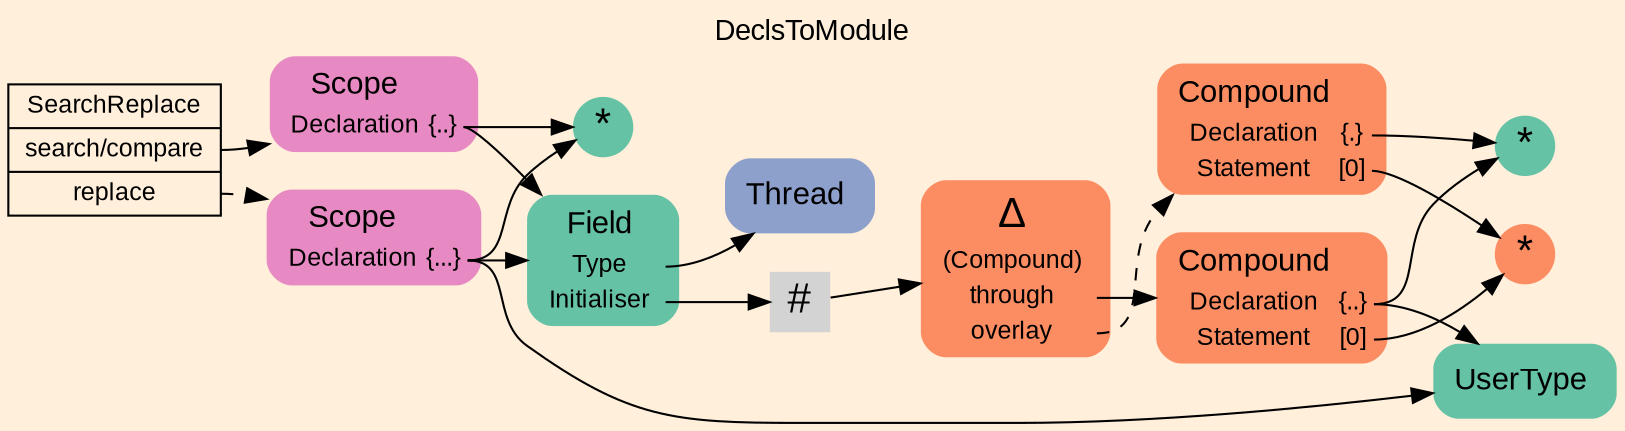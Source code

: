 digraph "DeclsToModule" {
label = "DeclsToModule"
labelloc = t
graph [
    rankdir = "LR"
    ranksep = 0.3
    bgcolor = antiquewhite1
    color = black
    fontcolor = black
    fontname = "Arial"
];
node [
    fontname = "Arial"
];
edge [
    fontname = "Arial"
];

// -------------------- transformation figure --------------------
// -------- block CR#B-4-81 ----------
"CR#B-4-81" [
    shape = "record"
    fillcolor = antiquewhite1
    fontsize = "12"
    fontcolor = black
    label = "<fixed> SearchReplace | <port0> search/compare | <port1> replace"
    style = "filled"
    color = black
];

// -------- block #B-2-1761 ----------
"#B-2-1761" [
    shape = "plaintext"
    fillcolor = "/set28/4"
    fontsize = "12"
    fontcolor = black
    label = <<TABLE BORDER="0" CELLBORDER="0" CELLSPACING="0">
     <TR><TD><FONT POINT-SIZE="15" COLOR="black">Scope</FONT></TD><TD></TD></TR>
     <TR><TD><FONT POINT-SIZE="12" COLOR="black">Declaration</FONT></TD><TD PORT="port0"><FONT POINT-SIZE="12" COLOR="black">{..}</FONT></TD></TR>
    </TABLE>>
    style = "rounded,filled"
];

// -------- block #B-2-1763 ----------
"#B-2-1763" [
    shape = "circle"
    fillcolor = "/set28/1"
    fontsize = "12"
    fontcolor = black
    label = <<FONT POINT-SIZE="20" COLOR="black">*</FONT>>
    style = "filled"
    penwidth = 0.0
    fixedsize = true
    width = 0.4
    height = 0.4
];

// -------- block #B-2-1766 ----------
"#B-2-1766" [
    shape = "plaintext"
    fillcolor = "/set28/1"
    fontsize = "12"
    fontcolor = black
    label = <<TABLE BORDER="0" CELLBORDER="0" CELLSPACING="0">
     <TR><TD><FONT POINT-SIZE="15" COLOR="black">Field</FONT></TD><TD></TD></TR>
     <TR><TD><FONT POINT-SIZE="12" COLOR="black">Type</FONT></TD><TD PORT="port0"></TD></TR>
     <TR><TD><FONT POINT-SIZE="12" COLOR="black">Initialiser</FONT></TD><TD PORT="port1"></TD></TR>
    </TABLE>>
    style = "rounded,filled"
];

// -------- block #B-2-1768 ----------
"#B-2-1768" [
    shape = "plaintext"
    fillcolor = "/set28/3"
    fontsize = "12"
    fontcolor = black
    label = <<TABLE BORDER="0" CELLBORDER="0" CELLSPACING="0">
     <TR><TD><FONT POINT-SIZE="15" COLOR="black">Thread</FONT></TD><TD></TD></TR>
    </TABLE>>
    style = "rounded,filled"
];

// -------- block #B-2-1769 ----------
"#B-2-1769" [
    shape = "square"
    fontsize = "12"
    fontcolor = black
    label = <<FONT POINT-SIZE="20" COLOR="black">#</FONT>>
    style = "filled"
    penwidth = 0.0
    fixedsize = true
    width = 0.4
    height = 0.4
];

// -------- block #B-2-1772 ----------
"#B-2-1772" [
    shape = "plaintext"
    fillcolor = "/set28/2"
    fontsize = "12"
    fontcolor = black
    label = <<TABLE BORDER="0" CELLBORDER="0" CELLSPACING="0">
     <TR><TD><FONT POINT-SIZE="20" COLOR="black">Δ</FONT></TD><TD></TD></TR>
     <TR><TD><FONT POINT-SIZE="12" COLOR="black">(Compound)</FONT></TD><TD PORT="port0"></TD></TR>
     <TR><TD><FONT POINT-SIZE="12" COLOR="black">through</FONT></TD><TD PORT="port1"></TD></TR>
     <TR><TD><FONT POINT-SIZE="12" COLOR="black">overlay</FONT></TD><TD PORT="port2"></TD></TR>
    </TABLE>>
    style = "rounded,filled"
];

// -------- block #B-2-1770 ----------
"#B-2-1770" [
    shape = "plaintext"
    fillcolor = "/set28/2"
    fontsize = "12"
    fontcolor = black
    label = <<TABLE BORDER="0" CELLBORDER="0" CELLSPACING="0">
     <TR><TD><FONT POINT-SIZE="15" COLOR="black">Compound</FONT></TD><TD></TD></TR>
     <TR><TD><FONT POINT-SIZE="12" COLOR="black">Declaration</FONT></TD><TD PORT="port0"><FONT POINT-SIZE="12" COLOR="black">{..}</FONT></TD></TR>
     <TR><TD><FONT POINT-SIZE="12" COLOR="black">Statement</FONT></TD><TD PORT="port1"><FONT POINT-SIZE="12" COLOR="black">[0]</FONT></TD></TR>
    </TABLE>>
    style = "rounded,filled"
];

// -------- block #B-2-1764 ----------
"#B-2-1764" [
    shape = "circle"
    fillcolor = "/set28/1"
    fontsize = "12"
    fontcolor = black
    label = <<FONT POINT-SIZE="20" COLOR="black">*</FONT>>
    style = "filled"
    penwidth = 0.0
    fixedsize = true
    width = 0.4
    height = 0.4
];

// -------- block #B-2-1767 ----------
"#B-2-1767" [
    shape = "plaintext"
    fillcolor = "/set28/1"
    fontsize = "12"
    fontcolor = black
    label = <<TABLE BORDER="0" CELLBORDER="0" CELLSPACING="0">
     <TR><TD><FONT POINT-SIZE="15" COLOR="black">UserType</FONT></TD><TD></TD></TR>
    </TABLE>>
    style = "rounded,filled"
];

// -------- block #B-2-1765 ----------
"#B-2-1765" [
    shape = "circle"
    fillcolor = "/set28/2"
    fontsize = "12"
    fontcolor = black
    label = <<FONT POINT-SIZE="20" COLOR="black">*</FONT>>
    style = "filled"
    penwidth = 0.0
    fixedsize = true
    width = 0.4
    height = 0.4
];

// -------- block #B-2-1771 ----------
"#B-2-1771" [
    shape = "plaintext"
    fillcolor = "/set28/2"
    fontsize = "12"
    fontcolor = black
    label = <<TABLE BORDER="0" CELLBORDER="0" CELLSPACING="0">
     <TR><TD><FONT POINT-SIZE="15" COLOR="black">Compound</FONT></TD><TD></TD></TR>
     <TR><TD><FONT POINT-SIZE="12" COLOR="black">Declaration</FONT></TD><TD PORT="port0"><FONT POINT-SIZE="12" COLOR="black">{.}</FONT></TD></TR>
     <TR><TD><FONT POINT-SIZE="12" COLOR="black">Statement</FONT></TD><TD PORT="port1"><FONT POINT-SIZE="12" COLOR="black">[0]</FONT></TD></TR>
    </TABLE>>
    style = "rounded,filled"
];

// -------- block #B-2-1762 ----------
"#B-2-1762" [
    shape = "plaintext"
    fillcolor = "/set28/4"
    fontsize = "12"
    fontcolor = black
    label = <<TABLE BORDER="0" CELLBORDER="0" CELLSPACING="0">
     <TR><TD><FONT POINT-SIZE="15" COLOR="black">Scope</FONT></TD><TD></TD></TR>
     <TR><TD><FONT POINT-SIZE="12" COLOR="black">Declaration</FONT></TD><TD PORT="port0"><FONT POINT-SIZE="12" COLOR="black">{...}</FONT></TD></TR>
    </TABLE>>
    style = "rounded,filled"
];

"CR#B-4-81":port0 -> "#B-2-1761" [
    color = black
    fontcolor = black
];

"CR#B-4-81":port1 -> "#B-2-1762" [
    style="dashed"
    color = black
    fontcolor = black
];

"#B-2-1761":port0 -> "#B-2-1763" [
    color = black
    fontcolor = black
];

"#B-2-1761":port0 -> "#B-2-1766" [
    color = black
    fontcolor = black
];

"#B-2-1766":port0 -> "#B-2-1768" [
    color = black
    fontcolor = black
];

"#B-2-1766":port1 -> "#B-2-1769" [
    color = black
    fontcolor = black
];

"#B-2-1769" -> "#B-2-1772" [
    color = black
    fontcolor = black
];

"#B-2-1772":port1 -> "#B-2-1770" [
    color = black
    fontcolor = black
];

"#B-2-1772":port2 -> "#B-2-1771" [
    style="dashed"
    color = black
    fontcolor = black
];

"#B-2-1770":port0 -> "#B-2-1764" [
    color = black
    fontcolor = black
];

"#B-2-1770":port0 -> "#B-2-1767" [
    color = black
    fontcolor = black
];

"#B-2-1770":port1 -> "#B-2-1765" [
    color = black
    fontcolor = black
];

"#B-2-1771":port0 -> "#B-2-1764" [
    color = black
    fontcolor = black
];

"#B-2-1771":port1 -> "#B-2-1765" [
    color = black
    fontcolor = black
];

"#B-2-1762":port0 -> "#B-2-1763" [
    color = black
    fontcolor = black
];

"#B-2-1762":port0 -> "#B-2-1766" [
    color = black
    fontcolor = black
];

"#B-2-1762":port0 -> "#B-2-1767" [
    color = black
    fontcolor = black
];


}
